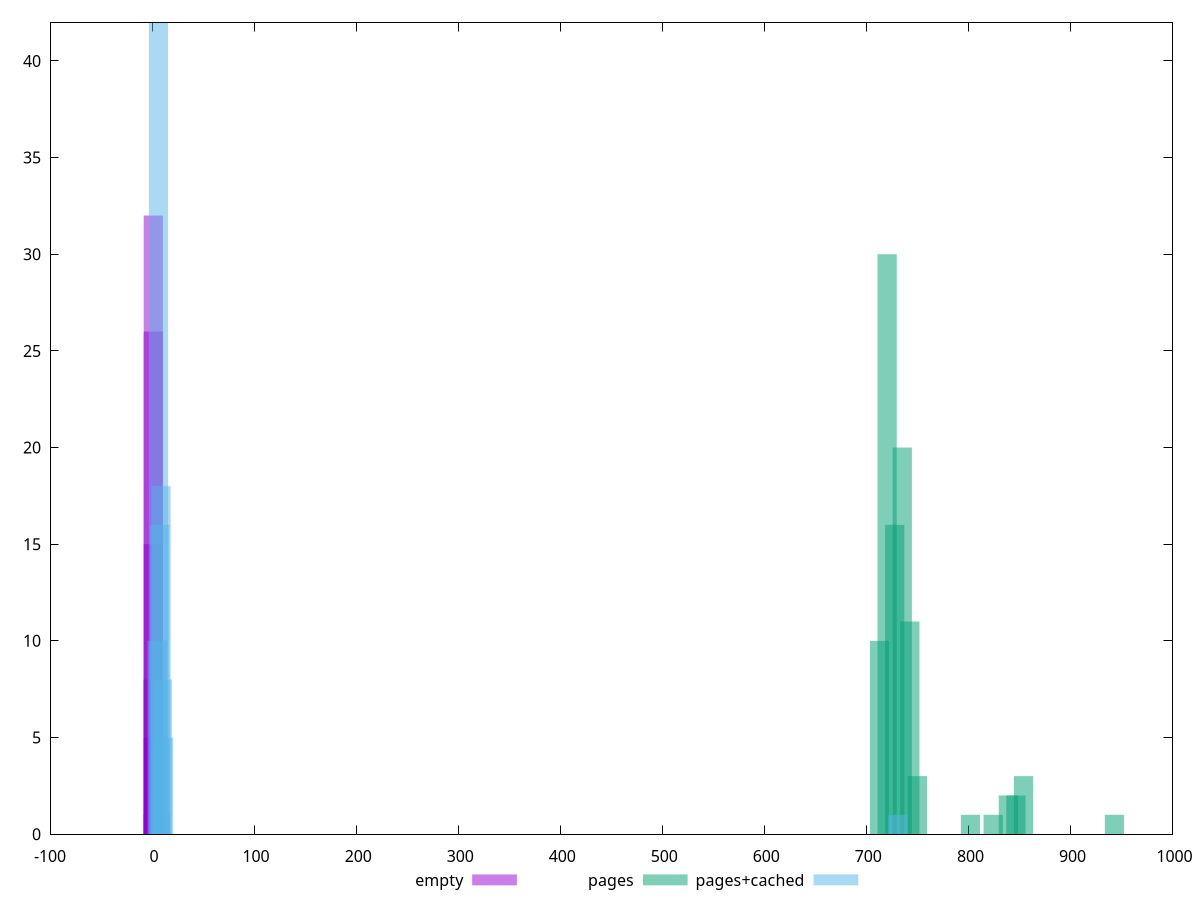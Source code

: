 $_empty <<EOF
8.08146133853358 1
1.6481927729904013 1
1.3291877201535496 5
1.0633501761228397 1
1.2760202113474075 15
1.5418577553781174 4
1.3823552289596914 5
1.2228527025412657 32
1.1696851937351236 26
1.1165176849289815 8
1.4355227377658335 2
EOF
$_pages <<EOF
943.1094627731745 1
735.1798174373565 20
742.6058761993501 11
720.3276999133695 30
712.901641151376 10
824.2925225812786 1
727.7537586753631 16
750.0319349613436 3
839.1446401052656 2
846.570698867259 2
802.0143462952981 1
853.9967576292526 3
EOF
$_pagesCached <<EOF
730.7817883959791 1
10.062399840220023 8
5.031199920110011 10
11.320199820247526 5
8.80459986019252 18
6.288999900137514 42
7.5467998801650165 16
EOF
set key outside below
set terminal pngcairo
set output "report_00006_2020-11-02T20-21-41.718Z/network-server-latency/network-server-latency_empty_pages_pages+cached+hist.png"
set boxwidth 18.840922251941034
set style fill transparent solid 0.5 noborder
set yrange [0:42]
plot $_empty title "empty" with boxes ,$_pages title "pages" with boxes ,$_pagesCached title "pages+cached" with boxes ,